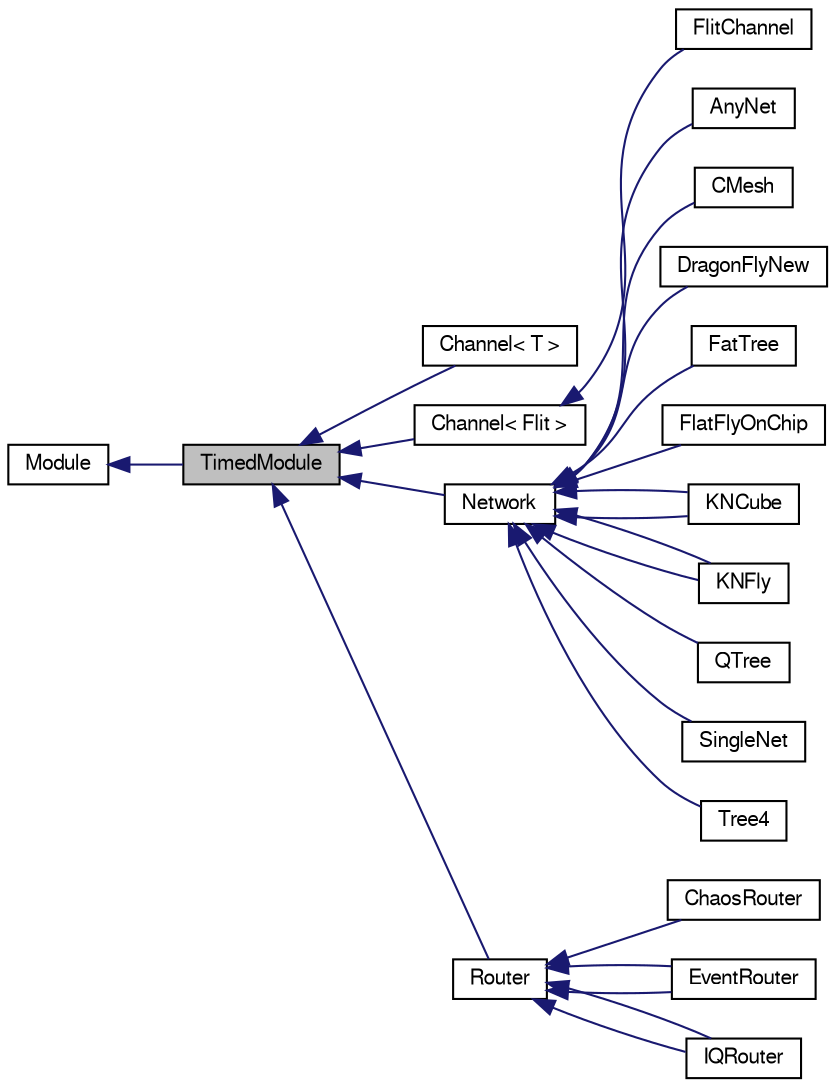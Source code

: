 digraph G
{
  bgcolor="transparent";
  edge [fontname="FreeSans",fontsize="10",labelfontname="FreeSans",labelfontsize="10"];
  node [fontname="FreeSans",fontsize="10",shape=record];
  rankdir=LR;
  Node1 [label="TimedModule",height=0.2,width=0.4,color="black", fillcolor="grey75", style="filled" fontcolor="black"];
  Node2 -> Node1 [dir=back,color="midnightblue",fontsize="10",style="solid",fontname="FreeSans"];
  Node2 [label="Module",height=0.2,width=0.4,color="black",URL="$classModule.html"];
  Node1 -> Node3 [dir=back,color="midnightblue",fontsize="10",style="solid",fontname="FreeSans"];
  Node3 [label="Channel\< T \>",height=0.2,width=0.4,color="black",URL="$classChannel.html"];
  Node1 -> Node4 [dir=back,color="midnightblue",fontsize="10",style="solid",fontname="FreeSans"];
  Node4 [label="Channel\< Flit \>",height=0.2,width=0.4,color="black",URL="$classChannel.html"];
  Node4 -> Node5 [dir=back,color="midnightblue",fontsize="10",style="solid",fontname="FreeSans"];
  Node5 [label="FlitChannel",height=0.2,width=0.4,color="black",URL="$classFlitChannel.html"];
  Node1 -> Node6 [dir=back,color="midnightblue",fontsize="10",style="solid",fontname="FreeSans"];
  Node6 [label="Network",height=0.2,width=0.4,color="black",URL="$classNetwork.html"];
  Node6 -> Node7 [dir=back,color="midnightblue",fontsize="10",style="solid",fontname="FreeSans"];
  Node7 [label="AnyNet",height=0.2,width=0.4,color="black",URL="$classAnyNet.html"];
  Node6 -> Node8 [dir=back,color="midnightblue",fontsize="10",style="solid",fontname="FreeSans"];
  Node8 [label="CMesh",height=0.2,width=0.4,color="black",URL="$classCMesh.html"];
  Node6 -> Node9 [dir=back,color="midnightblue",fontsize="10",style="solid",fontname="FreeSans"];
  Node9 [label="DragonFlyNew",height=0.2,width=0.4,color="black",URL="$classDragonFlyNew.html"];
  Node6 -> Node10 [dir=back,color="midnightblue",fontsize="10",style="solid",fontname="FreeSans"];
  Node10 [label="FatTree",height=0.2,width=0.4,color="black",URL="$classFatTree.html"];
  Node6 -> Node11 [dir=back,color="midnightblue",fontsize="10",style="solid",fontname="FreeSans"];
  Node11 [label="FlatFlyOnChip",height=0.2,width=0.4,color="black",URL="$classFlatFlyOnChip.html"];
  Node6 -> Node12 [dir=back,color="midnightblue",fontsize="10",style="solid",fontname="FreeSans"];
  Node12 [label="KNCube",height=0.2,width=0.4,color="black",URL="$classKNCube.html"];
  Node6 -> Node12 [dir=back,color="midnightblue",fontsize="10",style="solid",fontname="FreeSans"];
  Node6 -> Node13 [dir=back,color="midnightblue",fontsize="10",style="solid",fontname="FreeSans"];
  Node13 [label="KNFly",height=0.2,width=0.4,color="black",URL="$classKNFly.html"];
  Node6 -> Node13 [dir=back,color="midnightblue",fontsize="10",style="solid",fontname="FreeSans"];
  Node6 -> Node14 [dir=back,color="midnightblue",fontsize="10",style="solid",fontname="FreeSans"];
  Node14 [label="QTree",height=0.2,width=0.4,color="black",URL="$classQTree.html"];
  Node6 -> Node15 [dir=back,color="midnightblue",fontsize="10",style="solid",fontname="FreeSans"];
  Node15 [label="SingleNet",height=0.2,width=0.4,color="black",URL="$classSingleNet.html"];
  Node6 -> Node16 [dir=back,color="midnightblue",fontsize="10",style="solid",fontname="FreeSans"];
  Node16 [label="Tree4",height=0.2,width=0.4,color="black",URL="$classTree4.html"];
  Node1 -> Node17 [dir=back,color="midnightblue",fontsize="10",style="solid",fontname="FreeSans"];
  Node17 [label="Router",height=0.2,width=0.4,color="black",URL="$classRouter.html"];
  Node17 -> Node18 [dir=back,color="midnightblue",fontsize="10",style="solid",fontname="FreeSans"];
  Node18 [label="ChaosRouter",height=0.2,width=0.4,color="black",URL="$classChaosRouter.html"];
  Node17 -> Node19 [dir=back,color="midnightblue",fontsize="10",style="solid",fontname="FreeSans"];
  Node19 [label="EventRouter",height=0.2,width=0.4,color="black",URL="$classEventRouter.html"];
  Node17 -> Node19 [dir=back,color="midnightblue",fontsize="10",style="solid",fontname="FreeSans"];
  Node17 -> Node20 [dir=back,color="midnightblue",fontsize="10",style="solid",fontname="FreeSans"];
  Node20 [label="IQRouter",height=0.2,width=0.4,color="black",URL="$classIQRouter.html"];
  Node17 -> Node20 [dir=back,color="midnightblue",fontsize="10",style="solid",fontname="FreeSans"];
}
